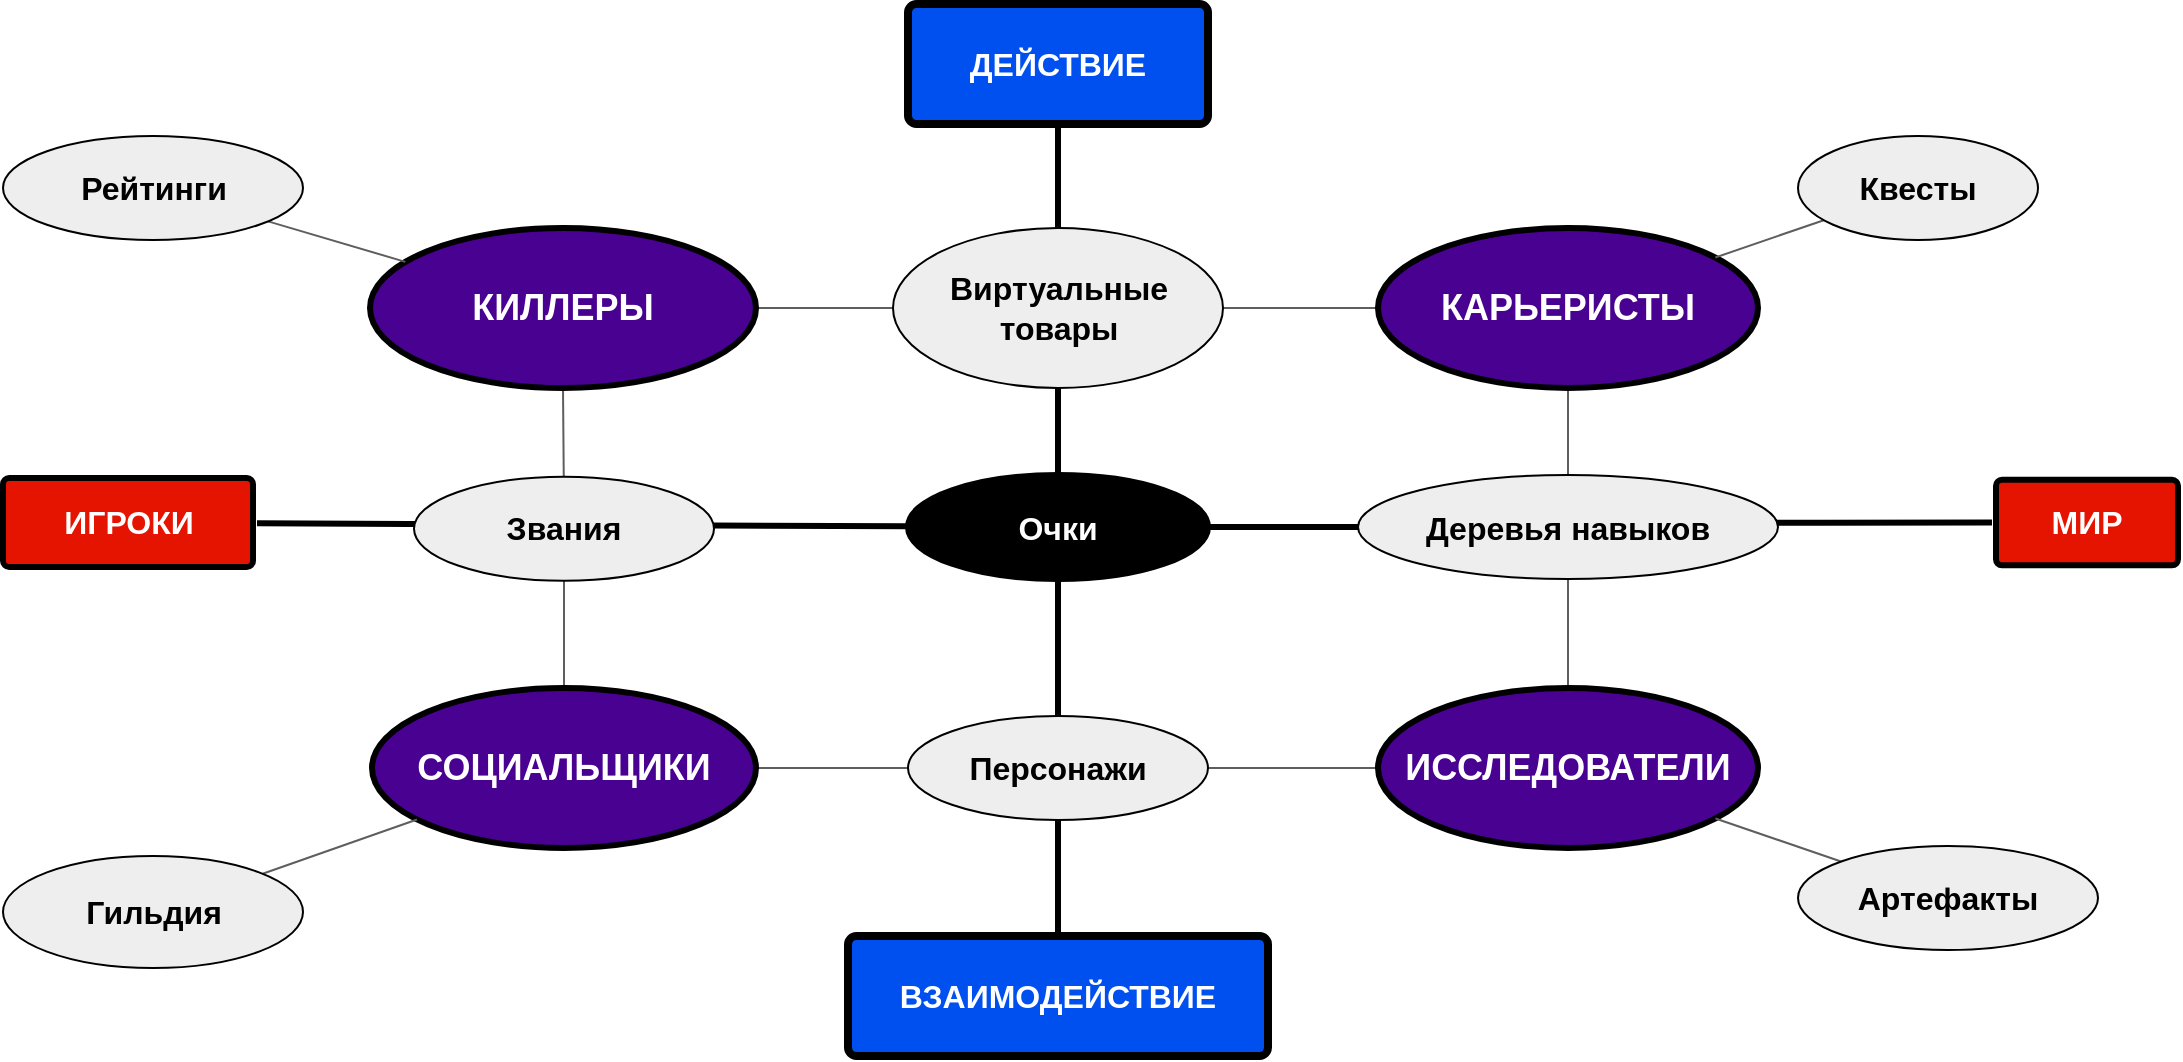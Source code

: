 <mxfile version="20.8.23" type="device"><diagram id="6a731a19-8d31-9384-78a2-239565b7b9f0" name="Page-1"><mxGraphModel dx="1213" dy="599" grid="1" gridSize="10" guides="1" tooltips="1" connect="1" arrows="1" fold="1" page="1" pageScale="1" pageWidth="1169" pageHeight="827" background="none" math="0" shadow="0"><root><mxCell id="0"/><mxCell id="1" parent="0"/><mxCell id="ShSzWwizThyNGZVV8ldR-1827" style="edgeStyle=orthogonalEdgeStyle;curved=1;orthogonalLoop=1;jettySize=auto;html=1;strokeColor=default;strokeWidth=3;fontSize=16;fontColor=#ffffff;endArrow=none;endFill=0;" edge="1" parent="1" source="ShSzWwizThyNGZVV8ldR-1818" target="1771"><mxGeometry relative="1" as="geometry"/></mxCell><mxCell id="ShSzWwizThyNGZVV8ldR-1826" style="edgeStyle=orthogonalEdgeStyle;curved=1;orthogonalLoop=1;jettySize=auto;html=1;strokeColor=default;strokeWidth=3;fontSize=16;fontColor=#ffffff;endArrow=none;endFill=0;startArrow=none;" edge="1" parent="1" source="ShSzWwizThyNGZVV8ldR-1810" target="1760"><mxGeometry relative="1" as="geometry"/></mxCell><mxCell id="ShSzWwizThyNGZVV8ldR-1861" style="edgeStyle=none;orthogonalLoop=1;jettySize=auto;html=1;strokeColor=#000000;strokeWidth=3;fontSize=16;fontColor=#ffffff;startArrow=none;startFill=0;endArrow=none;endFill=0;" edge="1" parent="1" source="1753" target="ShSzWwizThyNGZVV8ldR-1818"><mxGeometry relative="1" as="geometry"/></mxCell><mxCell id="1753" value="ИГРОКИ" style="rounded=1;whiteSpace=wrap;html=1;shadow=0;labelBackgroundColor=none;strokeWidth=3;fontFamily=Helvetica;fontSize=16;align=center;spacing=5;fontStyle=1;arcSize=7;perimeterSpacing=2;strokeColor=#000000;fillColor=#e51400;fontColor=#ffffff;" parent="1" vertex="1"><mxGeometry x="42.5" y="391" width="125" height="44.5" as="geometry"/></mxCell><mxCell id="1760" value="ВЗАИМОДЕЙСТВИЕ" style="rounded=1;whiteSpace=wrap;html=1;shadow=0;labelBackgroundColor=none;strokeWidth=4;fontFamily=Helvetica;fontSize=16;align=center;spacing=5;fontStyle=1;arcSize=7;perimeterSpacing=2;strokeColor=#000000;fillColor=#0050ef;fontColor=#ffffff;" parent="1" vertex="1"><mxGeometry x="465" y="620" width="210" height="60" as="geometry"/></mxCell><mxCell id="1764" value="ДЕЙСТВИЕ" style="rounded=1;whiteSpace=wrap;html=1;shadow=0;labelBackgroundColor=none;strokeWidth=4;fontFamily=Helvetica;fontSize=16;align=center;spacing=5;fontStyle=1;arcSize=7;perimeterSpacing=2;strokeColor=#000000;fillColor=#0050ef;fontColor=#ffffff;" parent="1" vertex="1"><mxGeometry x="495" y="154" width="150" height="60" as="geometry"/></mxCell><mxCell id="1771" value="МИР" style="rounded=1;whiteSpace=wrap;html=1;shadow=0;labelBackgroundColor=none;strokeWidth=3;fontFamily=Helvetica;fontSize=16;align=center;spacing=5;fontStyle=1;arcSize=7;perimeterSpacing=2;strokeColor=#000000;fillColor=#e51400;fontColor=#ffffff;" parent="1" vertex="1"><mxGeometry x="1039" y="391.88" width="91" height="42.75" as="geometry"/></mxCell><mxCell id="ShSzWwizThyNGZVV8ldR-1870" style="edgeStyle=none;orthogonalLoop=1;jettySize=auto;html=1;strokeColor=#5E5E5E;strokeWidth=1;fontSize=18;fontColor=#ffffff;startArrow=none;startFill=0;endArrow=none;endFill=0;" edge="1" parent="1" source="ShSzWwizThyNGZVV8ldR-1792" target="ShSzWwizThyNGZVV8ldR-1820"><mxGeometry relative="1" as="geometry"/></mxCell><mxCell id="ShSzWwizThyNGZVV8ldR-1877" style="edgeStyle=none;orthogonalLoop=1;jettySize=auto;html=1;strokeColor=#5E5E5E;strokeWidth=1;fontSize=18;fontColor=#ffffff;startArrow=none;startFill=0;endArrow=none;endFill=0;" edge="1" parent="1" source="ShSzWwizThyNGZVV8ldR-1792" target="ShSzWwizThyNGZVV8ldR-1800"><mxGeometry relative="1" as="geometry"/></mxCell><mxCell id="ShSzWwizThyNGZVV8ldR-1792" value="&lt;font color=&quot;#ffffff&quot;&gt;КИЛЛЕРЫ&lt;/font&gt;&lt;span style=&quot;font-size: 18px;&quot;&gt;&lt;font style=&quot;font-size: 18px;&quot;&gt;&lt;font style=&quot;font-size: 18px;&quot;&gt;&lt;font style=&quot;font-size: 18px;&quot; color=&quot;#ffffff&quot;&gt;&lt;br style=&quot;font-size: 18px;&quot;&gt;&lt;/font&gt;&lt;/font&gt;&lt;/font&gt;&lt;/span&gt;" style="ellipse;whiteSpace=wrap;html=1;rounded=1;shadow=0;glass=0;sketch=0;strokeColor=#000000;strokeWidth=3;fillColor=#490191;fontSize=18;fontStyle=1" vertex="1" parent="1"><mxGeometry x="226" y="266" width="193" height="80" as="geometry"/></mxCell><mxCell id="ShSzWwizThyNGZVV8ldR-1865" style="edgeStyle=none;orthogonalLoop=1;jettySize=auto;html=1;strokeColor=#5E5E5E;strokeWidth=1;fontSize=18;fontColor=#ffffff;startArrow=none;startFill=0;endArrow=none;endFill=0;" edge="1" parent="1" source="ShSzWwizThyNGZVV8ldR-1795" target="ShSzWwizThyNGZVV8ldR-1792"><mxGeometry relative="1" as="geometry"/></mxCell><mxCell id="ShSzWwizThyNGZVV8ldR-1795" value="Рейтинги" style="ellipse;whiteSpace=wrap;html=1;rounded=1;shadow=0;glass=0;sketch=0;strokeWidth=1;fontSize=16;fontStyle=1;strokeColor=default;fillColor=#eeeeee;" vertex="1" parent="1"><mxGeometry x="42.5" y="220" width="150" height="52" as="geometry"/></mxCell><mxCell id="ShSzWwizThyNGZVV8ldR-1873" style="edgeStyle=none;orthogonalLoop=1;jettySize=auto;html=1;strokeColor=#5E5E5E;strokeWidth=1;fontSize=18;fontColor=#ffffff;startArrow=none;startFill=0;endArrow=none;endFill=0;" edge="1" parent="1" source="ShSzWwizThyNGZVV8ldR-1805" target="ShSzWwizThyNGZVV8ldR-1816"><mxGeometry relative="1" as="geometry"/></mxCell><mxCell id="ShSzWwizThyNGZVV8ldR-1874" style="edgeStyle=none;orthogonalLoop=1;jettySize=auto;html=1;strokeColor=#5E5E5E;strokeWidth=1;fontSize=18;fontColor=#ffffff;startArrow=none;startFill=0;endArrow=none;endFill=0;" edge="1" parent="1" source="ShSzWwizThyNGZVV8ldR-1805" target="ShSzWwizThyNGZVV8ldR-1810"><mxGeometry relative="1" as="geometry"/></mxCell><mxCell id="ShSzWwizThyNGZVV8ldR-1805" value="&lt;font color=&quot;#FFFFFF&quot;&gt;ИССЛЕДОВАТЕЛИ&lt;/font&gt;" style="ellipse;whiteSpace=wrap;html=1;rounded=1;shadow=0;glass=0;sketch=0;strokeColor=#000000;strokeWidth=3;fillColor=#490191;fontSize=18;fontStyle=1" vertex="1" parent="1"><mxGeometry x="730" y="496" width="190" height="80" as="geometry"/></mxCell><mxCell id="ShSzWwizThyNGZVV8ldR-1867" style="edgeStyle=none;orthogonalLoop=1;jettySize=auto;html=1;strokeColor=#5E5E5E;strokeWidth=1;fontSize=18;fontColor=#ffffff;startArrow=none;startFill=0;endArrow=none;endFill=0;" edge="1" parent="1" source="ShSzWwizThyNGZVV8ldR-1809" target="ShSzWwizThyNGZVV8ldR-1805"><mxGeometry relative="1" as="geometry"/></mxCell><mxCell id="ShSzWwizThyNGZVV8ldR-1809" value="Артефакты" style="ellipse;whiteSpace=wrap;html=1;rounded=1;shadow=0;glass=0;sketch=0;strokeWidth=1;fontSize=16;fillColor=#eeeeee;strokeColor=default;fontStyle=1" vertex="1" parent="1"><mxGeometry x="940" y="575" width="150" height="52" as="geometry"/></mxCell><mxCell id="ShSzWwizThyNGZVV8ldR-1871" style="edgeStyle=none;orthogonalLoop=1;jettySize=auto;html=1;strokeColor=#5E5E5E;strokeWidth=1;fontSize=18;fontColor=#ffffff;startArrow=none;startFill=0;endArrow=none;endFill=0;" edge="1" parent="1" source="ShSzWwizThyNGZVV8ldR-1815" target="ShSzWwizThyNGZVV8ldR-1820"><mxGeometry relative="1" as="geometry"/></mxCell><mxCell id="ShSzWwizThyNGZVV8ldR-1872" style="edgeStyle=none;orthogonalLoop=1;jettySize=auto;html=1;strokeColor=#5E5E5E;strokeWidth=1;fontSize=18;fontColor=#ffffff;startArrow=none;startFill=0;endArrow=none;endFill=0;" edge="1" parent="1" source="ShSzWwizThyNGZVV8ldR-1815" target="ShSzWwizThyNGZVV8ldR-1816"><mxGeometry relative="1" as="geometry"/></mxCell><mxCell id="ShSzWwizThyNGZVV8ldR-1815" value="&lt;font color=&quot;#ffffff&quot;&gt;КАРЬЕРИСТЫ&lt;/font&gt;" style="ellipse;whiteSpace=wrap;html=1;rounded=1;shadow=0;glass=0;sketch=0;strokeColor=#000000;strokeWidth=3;fillColor=#490191;fontSize=18;fontStyle=1" vertex="1" parent="1"><mxGeometry x="730" y="266" width="190" height="80" as="geometry"/></mxCell><mxCell id="ShSzWwizThyNGZVV8ldR-1817" value="" style="edgeStyle=none;rounded=0;jumpStyle=none;html=1;shadow=0;labelBackgroundColor=none;startArrow=none;startFill=0;endArrow=none;endFill=0;jettySize=auto;orthogonalLoop=1;strokeWidth=3;fontFamily=Helvetica;fontSize=16;fontColor=#23445D;spacing=5;" edge="1" parent="1" target="ShSzWwizThyNGZVV8ldR-1816"><mxGeometry relative="1" as="geometry"><mxPoint x="869.5" y="414.32" as="sourcePoint"/><mxPoint x="1215.5" y="414" as="targetPoint"/></mxGeometry></mxCell><mxCell id="ShSzWwizThyNGZVV8ldR-1816" value="Деревья навыков" style="ellipse;whiteSpace=wrap;html=1;rounded=1;shadow=0;glass=0;sketch=0;strokeWidth=1;fontSize=16;fillColor=#eeeeee;strokeColor=#000000;fontStyle=1" vertex="1" parent="1"><mxGeometry x="720" y="389.5" width="210" height="52" as="geometry"/></mxCell><mxCell id="ShSzWwizThyNGZVV8ldR-1825" style="edgeStyle=orthogonalEdgeStyle;curved=1;orthogonalLoop=1;jettySize=auto;html=1;entryX=0.5;entryY=1;entryDx=0;entryDy=0;strokeColor=default;strokeWidth=3;fontSize=16;fontColor=#ffffff;endArrow=none;endFill=0;" edge="1" parent="1" source="ShSzWwizThyNGZVV8ldR-1818" target="1764"><mxGeometry relative="1" as="geometry"/></mxCell><mxCell id="ShSzWwizThyNGZVV8ldR-1866" style="edgeStyle=none;orthogonalLoop=1;jettySize=auto;html=1;strokeColor=#5E5E5E;strokeWidth=1;fontSize=18;fontColor=#ffffff;startArrow=none;startFill=0;endArrow=none;endFill=0;" edge="1" parent="1" source="ShSzWwizThyNGZVV8ldR-1819" target="ShSzWwizThyNGZVV8ldR-1815"><mxGeometry relative="1" as="geometry"/></mxCell><mxCell id="ShSzWwizThyNGZVV8ldR-1819" value="Квесты" style="ellipse;whiteSpace=wrap;html=1;rounded=1;shadow=0;glass=0;sketch=0;strokeWidth=1;fontSize=16;fillColor=#eeeeee;strokeColor=default;fontStyle=1" vertex="1" parent="1"><mxGeometry x="940" y="220" width="120" height="52" as="geometry"/></mxCell><mxCell id="ShSzWwizThyNGZVV8ldR-1820" value="Виртуальные товары" style="ellipse;whiteSpace=wrap;html=1;rounded=1;shadow=0;glass=0;sketch=0;strokeWidth=1;fontSize=16;fillColor=#eeeeee;strokeColor=#000000;fontStyle=1" vertex="1" parent="1"><mxGeometry x="487.5" y="266" width="165" height="80" as="geometry"/></mxCell><mxCell id="ShSzWwizThyNGZVV8ldR-1875" style="edgeStyle=none;orthogonalLoop=1;jettySize=auto;html=1;strokeColor=#5E5E5E;strokeWidth=1;fontSize=18;fontColor=#ffffff;startArrow=none;startFill=0;endArrow=none;endFill=0;" edge="1" parent="1" source="ShSzWwizThyNGZVV8ldR-1821" target="ShSzWwizThyNGZVV8ldR-1810"><mxGeometry relative="1" as="geometry"/></mxCell><mxCell id="ShSzWwizThyNGZVV8ldR-1876" style="edgeStyle=none;orthogonalLoop=1;jettySize=auto;html=1;strokeColor=#5E5E5E;strokeWidth=1;fontSize=18;fontColor=#ffffff;startArrow=none;startFill=0;endArrow=none;endFill=0;" edge="1" parent="1" source="ShSzWwizThyNGZVV8ldR-1821" target="ShSzWwizThyNGZVV8ldR-1800"><mxGeometry relative="1" as="geometry"/></mxCell><mxCell id="ShSzWwizThyNGZVV8ldR-1821" value="&lt;div style=&quot;font-size: 18px;&quot;&gt;&lt;font color=&quot;#ffffff&quot;&gt;СОЦИАЛЬЩИКИ&lt;/font&gt;&lt;/div&gt;" style="ellipse;whiteSpace=wrap;html=1;rounded=1;shadow=0;glass=0;sketch=0;strokeColor=#000000;strokeWidth=3;fillColor=#490191;fontSize=18;fontStyle=1" vertex="1" parent="1"><mxGeometry x="227" y="496" width="192" height="80" as="geometry"/></mxCell><mxCell id="ShSzWwizThyNGZVV8ldR-1869" style="edgeStyle=none;orthogonalLoop=1;jettySize=auto;html=1;strokeColor=#5E5E5E;strokeWidth=1;fontSize=18;fontColor=#ffffff;startArrow=none;startFill=0;endArrow=none;endFill=0;" edge="1" parent="1" source="ShSzWwizThyNGZVV8ldR-1822" target="ShSzWwizThyNGZVV8ldR-1821"><mxGeometry relative="1" as="geometry"/></mxCell><mxCell id="ShSzWwizThyNGZVV8ldR-1822" value="Гильдия" style="ellipse;whiteSpace=wrap;html=1;rounded=1;shadow=0;glass=0;sketch=0;strokeWidth=1;fontSize=16;fillColor=#eeeeee;strokeColor=default;fontStyle=1" vertex="1" parent="1"><mxGeometry x="42.5" y="580" width="150" height="56" as="geometry"/></mxCell><mxCell id="ShSzWwizThyNGZVV8ldR-1818" value="Очки " style="ellipse;whiteSpace=wrap;html=1;rounded=1;shadow=0;glass=0;sketch=0;strokeWidth=3;fontSize=16;fillColor=#000000;strokeColor=#000000;fontStyle=1;fontColor=#ffffff;" vertex="1" parent="1"><mxGeometry x="495" y="389.5" width="150" height="52" as="geometry"/></mxCell><mxCell id="ShSzWwizThyNGZVV8ldR-1800" value="Звания" style="ellipse;whiteSpace=wrap;html=1;rounded=1;shadow=0;glass=0;sketch=0;strokeWidth=1;fontSize=16;fillColor=#eeeeee;strokeColor=#000000;fontStyle=1" vertex="1" parent="1"><mxGeometry x="248" y="390.37" width="150" height="52" as="geometry"/></mxCell><mxCell id="ShSzWwizThyNGZVV8ldR-1860" value="" style="edgeStyle=orthogonalEdgeStyle;curved=1;orthogonalLoop=1;jettySize=auto;html=1;strokeColor=default;strokeWidth=3;fontSize=16;fontColor=#ffffff;endArrow=none;endFill=0;startArrow=none;" edge="1" parent="1" source="ShSzWwizThyNGZVV8ldR-1818" target="ShSzWwizThyNGZVV8ldR-1810"><mxGeometry relative="1" as="geometry"><mxPoint x="570" y="442" as="sourcePoint"/><mxPoint x="570" y="678" as="targetPoint"/></mxGeometry></mxCell><mxCell id="ShSzWwizThyNGZVV8ldR-1810" value="Персонажи" style="ellipse;whiteSpace=wrap;html=1;rounded=1;shadow=0;glass=0;sketch=0;strokeWidth=1;fontSize=16;fillColor=#eeeeee;strokeColor=default;fontStyle=1" vertex="1" parent="1"><mxGeometry x="495" y="510" width="150" height="52" as="geometry"/></mxCell></root></mxGraphModel></diagram></mxfile>